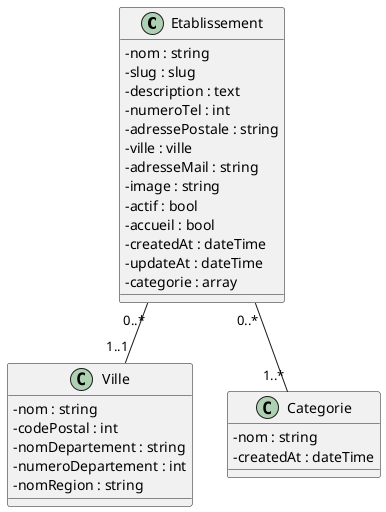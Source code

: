 @startuml
'https://plantuml.com/class-diagram
skinparam classAttributeIconSize 0

class Etablissement {
- nom : string
- slug : slug
- description : text
- numeroTel : int
- adressePostale : string
- ville : ville
- adresseMail : string
- image : string
- actif : bool
- accueil : bool
- createdAt : dateTime
- updateAt : dateTime
- categorie : array
}

class Ville {
- nom : string
- codePostal : int
- nomDepartement : string
- numeroDepartement : int
- nomRegion : string
}

class Categorie {
- nom : string
- createdAt : dateTime
}

Etablissement "0..*"--"1..*" Categorie
Etablissement "0..*"--"1..1" Ville

@enduml